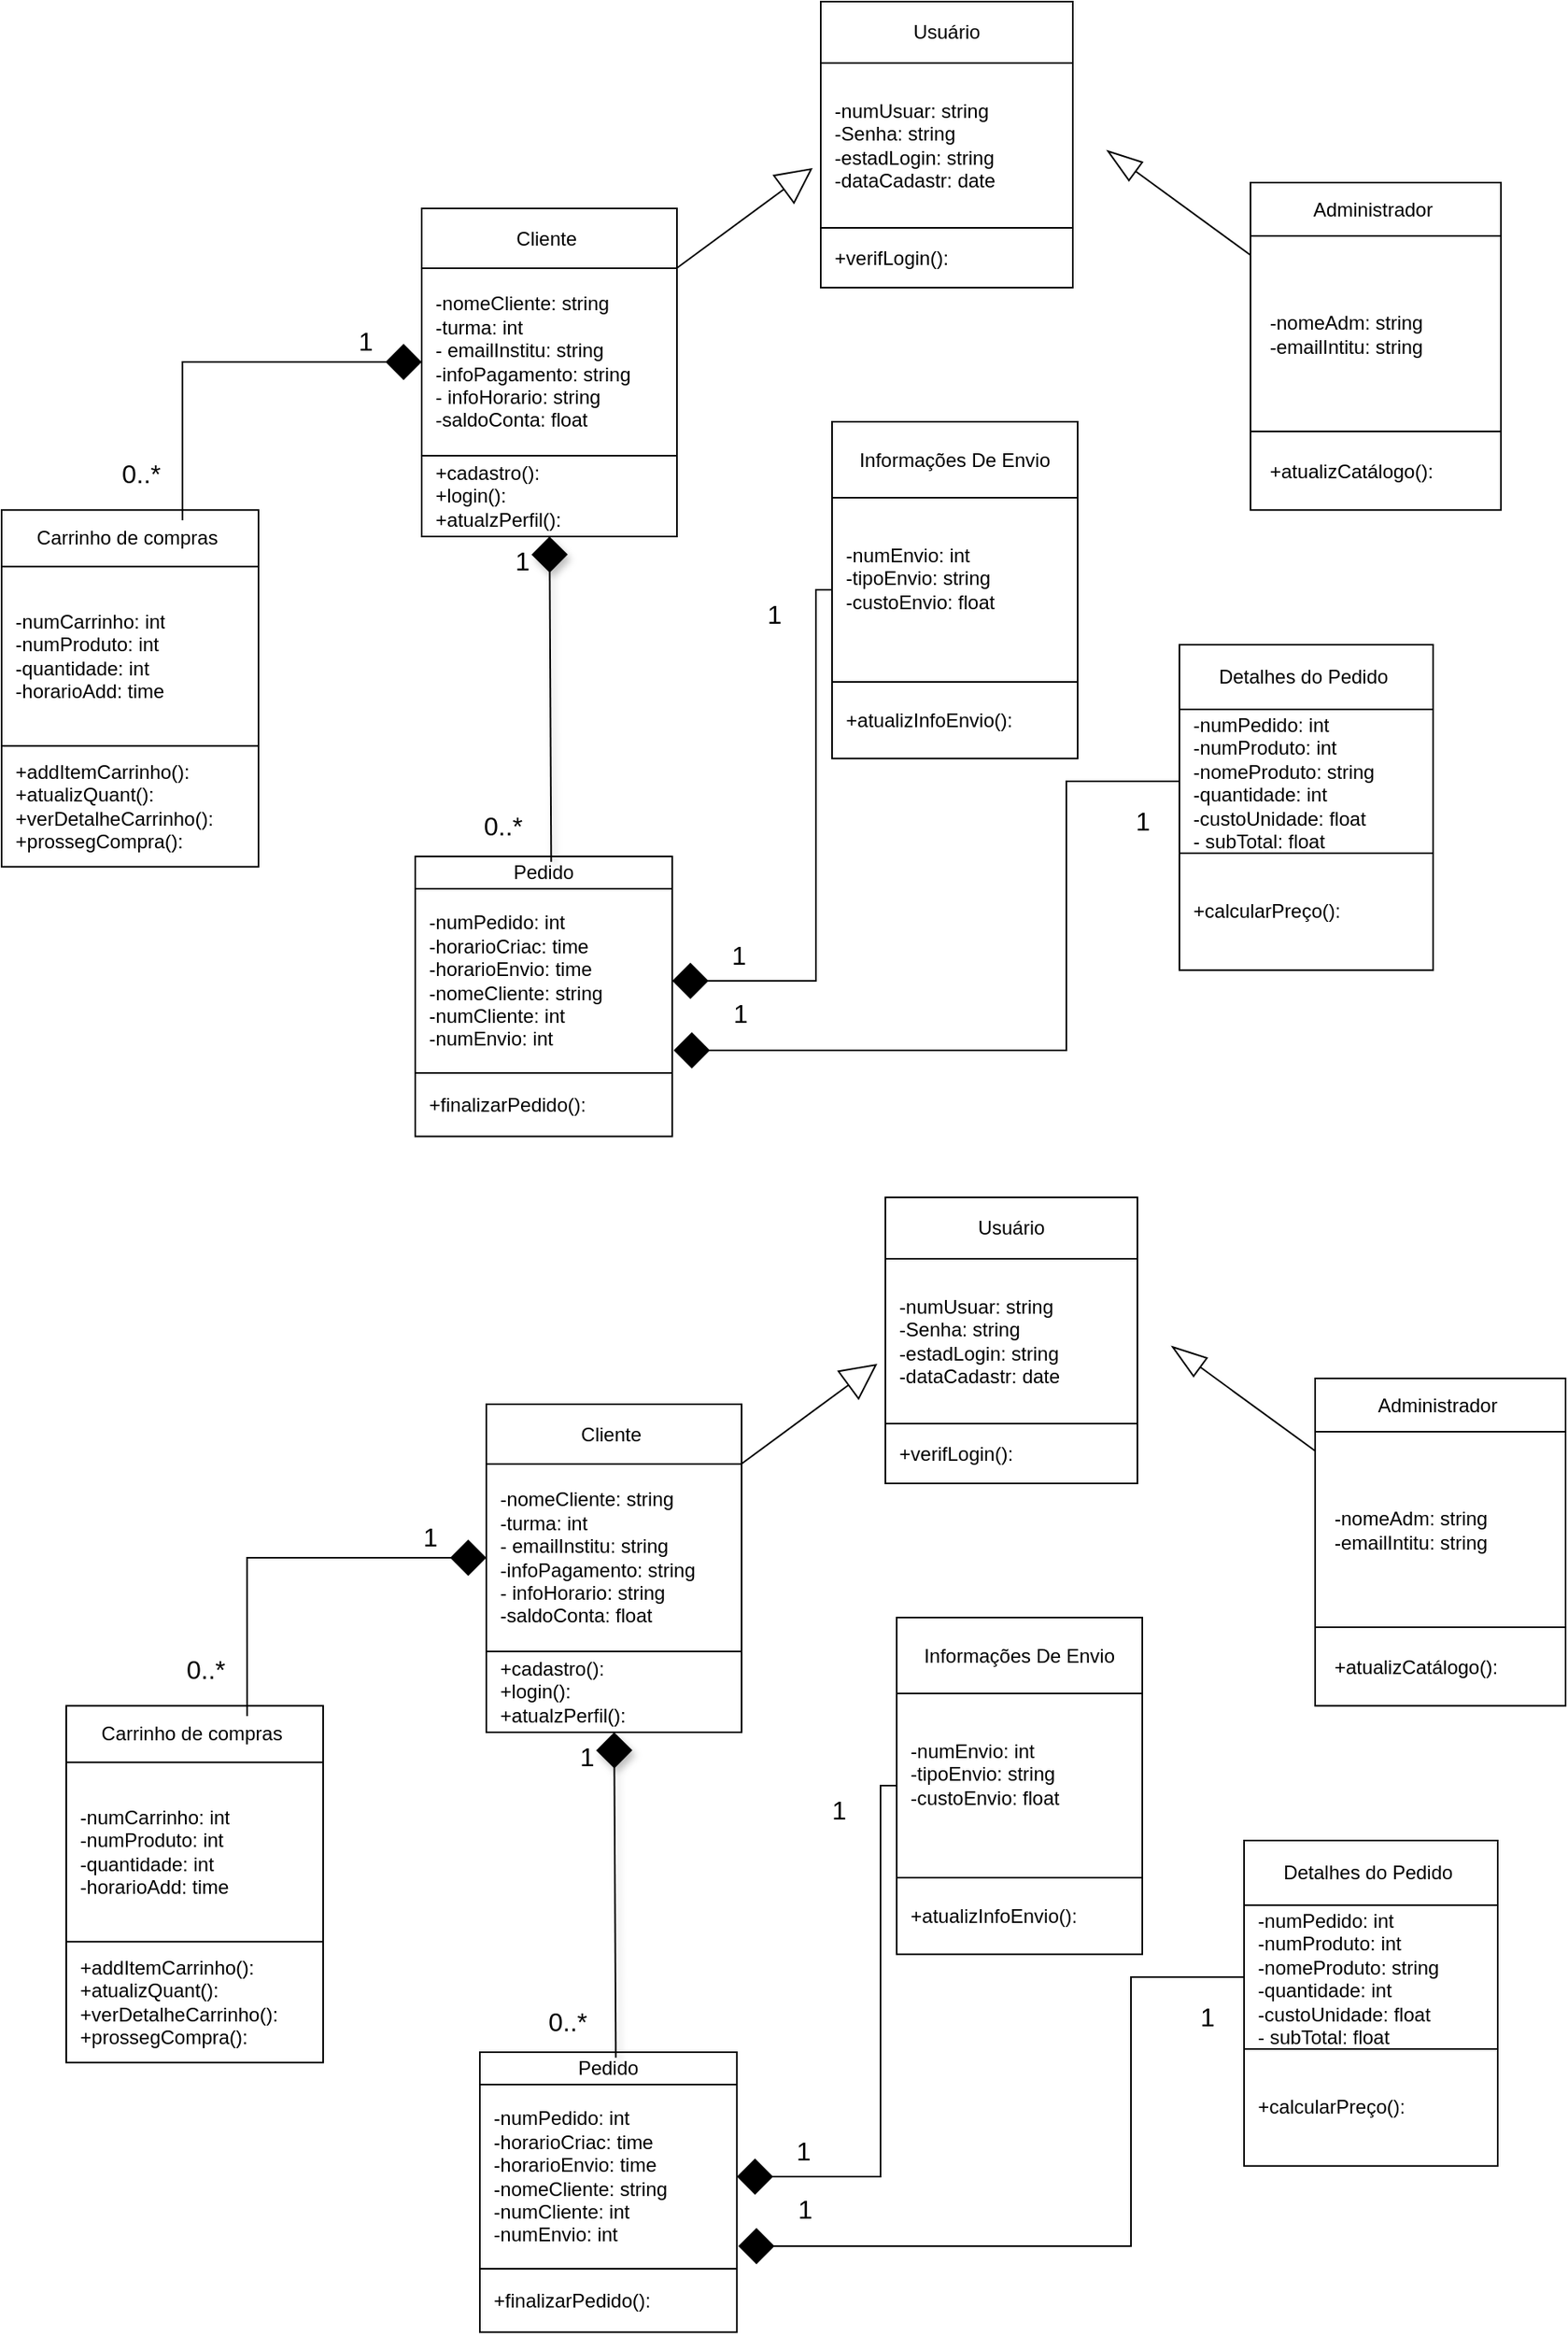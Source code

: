 <mxfile version="28.2.7">
  <diagram name="Página-2" id="g81KhQcu8tYgNyykIX9O">
    <mxGraphModel dx="1426" dy="777" grid="1" gridSize="10" guides="1" tooltips="1" connect="1" arrows="1" fold="1" page="1" pageScale="1" pageWidth="827" pageHeight="1169" math="0" shadow="0">
      <root>
        <mxCell id="0" />
        <mxCell id="1" parent="0" />
        <mxCell id="vfF3qjRgKQr_32k6vTMR-1" style="edgeStyle=none;curved=1;rounded=0;orthogonalLoop=1;jettySize=auto;html=1;fontSize=12;startSize=20;endSize=20;endArrow=blockThin;endFill=0;" parent="1" source="vfF3qjRgKQr_32k6vTMR-2" edge="1">
          <mxGeometry relative="1" as="geometry">
            <mxPoint x="724" y="132" as="targetPoint" />
          </mxGeometry>
        </mxCell>
        <mxCell id="vfF3qjRgKQr_32k6vTMR-2" value="" style="shape=table;startSize=0;container=1;collapsible=0;childLayout=tableLayout;" parent="1" vertex="1">
          <mxGeometry x="813" y="152" width="155" height="202.66" as="geometry" />
        </mxCell>
        <mxCell id="vfF3qjRgKQr_32k6vTMR-3" value="" style="shape=tableRow;horizontal=0;startSize=0;swimlaneHead=0;swimlaneBody=0;strokeColor=inherit;top=0;left=0;bottom=0;right=0;collapsible=0;dropTarget=0;fillColor=none;points=[[0,0.5],[1,0.5]];portConstraint=eastwest;" parent="vfF3qjRgKQr_32k6vTMR-2" vertex="1">
          <mxGeometry width="155" height="33" as="geometry" />
        </mxCell>
        <mxCell id="vfF3qjRgKQr_32k6vTMR-4" value="Administrador&amp;nbsp;" style="shape=partialRectangle;html=1;whiteSpace=wrap;connectable=0;strokeColor=inherit;overflow=hidden;fillColor=none;top=0;left=0;bottom=0;right=0;pointerEvents=1;" parent="vfF3qjRgKQr_32k6vTMR-3" vertex="1">
          <mxGeometry width="155" height="33" as="geometry">
            <mxRectangle width="155" height="33" as="alternateBounds" />
          </mxGeometry>
        </mxCell>
        <mxCell id="vfF3qjRgKQr_32k6vTMR-5" value="" style="shape=tableRow;horizontal=0;startSize=0;swimlaneHead=0;swimlaneBody=0;strokeColor=inherit;top=0;left=0;bottom=0;right=0;collapsible=0;dropTarget=0;fillColor=none;points=[[0,0.5],[1,0.5]];portConstraint=eastwest;" parent="vfF3qjRgKQr_32k6vTMR-2" vertex="1">
          <mxGeometry y="33" width="155" height="121" as="geometry" />
        </mxCell>
        <mxCell id="vfF3qjRgKQr_32k6vTMR-6" value="&amp;nbsp; &amp;nbsp;-nomeAdm: string&lt;div&gt;&amp;nbsp; &amp;nbsp;-emailIntitu: string&lt;/div&gt;" style="shape=partialRectangle;html=1;whiteSpace=wrap;connectable=0;strokeColor=inherit;overflow=hidden;fillColor=none;top=0;left=0;bottom=0;right=0;pointerEvents=1;align=left;" parent="vfF3qjRgKQr_32k6vTMR-5" vertex="1">
          <mxGeometry width="155" height="121" as="geometry">
            <mxRectangle width="155" height="121" as="alternateBounds" />
          </mxGeometry>
        </mxCell>
        <mxCell id="vfF3qjRgKQr_32k6vTMR-7" value="" style="shape=tableRow;horizontal=0;startSize=0;swimlaneHead=0;swimlaneBody=0;strokeColor=inherit;top=0;left=0;bottom=0;right=0;collapsible=0;dropTarget=0;fillColor=none;points=[[0,0.5],[1,0.5]];portConstraint=eastwest;" parent="vfF3qjRgKQr_32k6vTMR-2" vertex="1">
          <mxGeometry y="154" width="155" height="49" as="geometry" />
        </mxCell>
        <mxCell id="vfF3qjRgKQr_32k6vTMR-8" value="&amp;nbsp; &amp;nbsp;+atualizCatálogo():" style="shape=partialRectangle;html=1;whiteSpace=wrap;connectable=0;strokeColor=inherit;overflow=hidden;fillColor=none;top=0;left=0;bottom=0;right=0;pointerEvents=1;align=left;" parent="vfF3qjRgKQr_32k6vTMR-7" vertex="1">
          <mxGeometry width="155" height="49" as="geometry">
            <mxRectangle width="155" height="49" as="alternateBounds" />
          </mxGeometry>
        </mxCell>
        <mxCell id="vfF3qjRgKQr_32k6vTMR-9" value="" style="shape=table;startSize=0;container=1;collapsible=0;childLayout=tableLayout;" parent="1" vertex="1">
          <mxGeometry x="300" y="168" width="158" height="202.969" as="geometry" />
        </mxCell>
        <mxCell id="vfF3qjRgKQr_32k6vTMR-10" value="" style="shape=tableRow;horizontal=0;startSize=0;swimlaneHead=0;swimlaneBody=0;strokeColor=inherit;top=0;left=0;bottom=0;right=0;collapsible=0;dropTarget=0;fillColor=none;points=[[0,0.5],[1,0.5]];portConstraint=eastwest;" parent="vfF3qjRgKQr_32k6vTMR-9" vertex="1">
          <mxGeometry width="158" height="37" as="geometry" />
        </mxCell>
        <mxCell id="vfF3qjRgKQr_32k6vTMR-11" value="Cliente&amp;nbsp;" style="shape=partialRectangle;html=1;whiteSpace=wrap;connectable=0;strokeColor=inherit;overflow=hidden;fillColor=none;top=0;left=0;bottom=0;right=0;pointerEvents=1;" parent="vfF3qjRgKQr_32k6vTMR-10" vertex="1">
          <mxGeometry width="158" height="37" as="geometry">
            <mxRectangle width="158" height="37" as="alternateBounds" />
          </mxGeometry>
        </mxCell>
        <mxCell id="vfF3qjRgKQr_32k6vTMR-12" value="" style="shape=tableRow;horizontal=0;startSize=0;swimlaneHead=0;swimlaneBody=0;strokeColor=inherit;top=0;left=0;bottom=0;right=0;collapsible=0;dropTarget=0;fillColor=none;points=[[0,0.5],[1,0.5]];portConstraint=eastwest;" parent="vfF3qjRgKQr_32k6vTMR-9" vertex="1">
          <mxGeometry y="37" width="158" height="116" as="geometry" />
        </mxCell>
        <mxCell id="vfF3qjRgKQr_32k6vTMR-13" value="&amp;nbsp; -nomeCliente: string&lt;div&gt;&amp;nbsp; -turma: int&lt;br&gt;&lt;div&gt;&amp;nbsp; - emailInstitu: string&lt;/div&gt;&lt;div&gt;&amp;nbsp; -infoPagamento: string&lt;/div&gt;&lt;div&gt;&amp;nbsp; - infoHorario: string&lt;/div&gt;&lt;div&gt;&amp;nbsp; -saldoConta: float&lt;/div&gt;&lt;/div&gt;" style="shape=partialRectangle;html=1;whiteSpace=wrap;connectable=0;strokeColor=inherit;overflow=hidden;fillColor=none;top=0;left=0;bottom=0;right=0;pointerEvents=1;align=left;" parent="vfF3qjRgKQr_32k6vTMR-12" vertex="1">
          <mxGeometry width="158" height="116" as="geometry">
            <mxRectangle width="158" height="116" as="alternateBounds" />
          </mxGeometry>
        </mxCell>
        <mxCell id="vfF3qjRgKQr_32k6vTMR-14" value="" style="shape=tableRow;horizontal=0;startSize=0;swimlaneHead=0;swimlaneBody=0;strokeColor=inherit;top=0;left=0;bottom=0;right=0;collapsible=0;dropTarget=0;fillColor=none;points=[[0,0.5],[1,0.5]];portConstraint=eastwest;" parent="vfF3qjRgKQr_32k6vTMR-9" vertex="1">
          <mxGeometry y="153" width="158" height="50" as="geometry" />
        </mxCell>
        <mxCell id="vfF3qjRgKQr_32k6vTMR-15" value="&amp;nbsp; +cadastro():&lt;div&gt;&amp;nbsp; +login():&lt;/div&gt;&lt;div&gt;&amp;nbsp; +atualzPerfil():&lt;/div&gt;" style="shape=partialRectangle;html=1;whiteSpace=wrap;connectable=0;strokeColor=inherit;overflow=hidden;fillColor=none;top=0;left=0;bottom=0;right=0;pointerEvents=1;align=left;" parent="vfF3qjRgKQr_32k6vTMR-14" vertex="1">
          <mxGeometry width="158" height="50" as="geometry">
            <mxRectangle width="158" height="50" as="alternateBounds" />
          </mxGeometry>
        </mxCell>
        <mxCell id="vfF3qjRgKQr_32k6vTMR-16" value="" style="shape=table;startSize=0;container=1;collapsible=0;childLayout=tableLayout;" parent="1" vertex="1">
          <mxGeometry x="547" y="40" width="156" height="176.982" as="geometry" />
        </mxCell>
        <mxCell id="vfF3qjRgKQr_32k6vTMR-17" style="shape=tableRow;horizontal=0;startSize=0;swimlaneHead=0;swimlaneBody=0;strokeColor=inherit;top=0;left=0;bottom=0;right=0;collapsible=0;dropTarget=0;fillColor=none;points=[[0,0.5],[1,0.5]];portConstraint=eastwest;" parent="vfF3qjRgKQr_32k6vTMR-16" vertex="1">
          <mxGeometry width="156" height="38" as="geometry" />
        </mxCell>
        <mxCell id="vfF3qjRgKQr_32k6vTMR-18" value="Usuário" style="shape=partialRectangle;html=1;whiteSpace=wrap;connectable=0;strokeColor=inherit;overflow=hidden;fillColor=none;top=0;left=0;bottom=0;right=0;pointerEvents=1;" parent="vfF3qjRgKQr_32k6vTMR-17" vertex="1">
          <mxGeometry width="156" height="38" as="geometry">
            <mxRectangle width="156" height="38" as="alternateBounds" />
          </mxGeometry>
        </mxCell>
        <mxCell id="vfF3qjRgKQr_32k6vTMR-19" style="shape=tableRow;horizontal=0;startSize=0;swimlaneHead=0;swimlaneBody=0;strokeColor=inherit;top=0;left=0;bottom=0;right=0;collapsible=0;dropTarget=0;fillColor=none;points=[[0,0.5],[1,0.5]];portConstraint=eastwest;" parent="vfF3qjRgKQr_32k6vTMR-16" vertex="1">
          <mxGeometry y="38" width="156" height="102" as="geometry" />
        </mxCell>
        <mxCell id="vfF3qjRgKQr_32k6vTMR-20" value="&lt;div style=&quot;&quot;&gt;&lt;span style=&quot;background-color: transparent; color: light-dark(rgb(0, 0, 0), rgb(255, 255, 255));&quot;&gt;&amp;nbsp; -numUsuar: string&lt;/span&gt;&lt;/div&gt;&lt;div style=&quot;&quot;&gt;&lt;span style=&quot;background-color: transparent; color: light-dark(rgb(0, 0, 0), rgb(255, 255, 255));&quot;&gt;&amp;nbsp; -Senha: string&amp;nbsp; &amp;nbsp; &amp;nbsp; &amp;nbsp;&lt;/span&gt;&lt;/div&gt;&lt;div style=&quot;&quot;&gt;&amp;nbsp; -estadLogin: string&lt;/div&gt;&lt;div style=&quot;&quot;&gt;&amp;nbsp; -dataCadastr: date&lt;/div&gt;" style="shape=partialRectangle;html=1;whiteSpace=wrap;connectable=0;strokeColor=inherit;overflow=hidden;fillColor=none;top=0;left=0;bottom=0;right=0;pointerEvents=1;align=left;" parent="vfF3qjRgKQr_32k6vTMR-19" vertex="1">
          <mxGeometry width="156" height="102" as="geometry">
            <mxRectangle width="156" height="102" as="alternateBounds" />
          </mxGeometry>
        </mxCell>
        <mxCell id="vfF3qjRgKQr_32k6vTMR-21" value="" style="shape=tableRow;horizontal=0;startSize=0;swimlaneHead=0;swimlaneBody=0;strokeColor=inherit;top=0;left=0;bottom=0;right=0;collapsible=0;dropTarget=0;fillColor=none;points=[[0,0.5],[1,0.5]];portConstraint=eastwest;" parent="vfF3qjRgKQr_32k6vTMR-16" vertex="1">
          <mxGeometry y="140" width="156" height="37" as="geometry" />
        </mxCell>
        <mxCell id="vfF3qjRgKQr_32k6vTMR-22" value="&amp;nbsp; +verifLogin():" style="shape=partialRectangle;html=1;whiteSpace=wrap;connectable=0;strokeColor=inherit;overflow=hidden;fillColor=none;top=0;left=0;bottom=0;right=0;pointerEvents=1;align=left;" parent="vfF3qjRgKQr_32k6vTMR-21" vertex="1">
          <mxGeometry width="156" height="37" as="geometry">
            <mxRectangle width="156" height="37" as="alternateBounds" />
          </mxGeometry>
        </mxCell>
        <mxCell id="vfF3qjRgKQr_32k6vTMR-23" value="" style="shape=table;startSize=0;container=1;collapsible=0;childLayout=tableLayout;" parent="1" vertex="1">
          <mxGeometry x="40" y="354.66" width="159" height="220.77" as="geometry" />
        </mxCell>
        <mxCell id="vfF3qjRgKQr_32k6vTMR-24" value="" style="shape=tableRow;horizontal=0;startSize=0;swimlaneHead=0;swimlaneBody=0;strokeColor=inherit;top=0;left=0;bottom=0;right=0;collapsible=0;dropTarget=0;fillColor=none;points=[[0,0.5],[1,0.5]];portConstraint=eastwest;" parent="vfF3qjRgKQr_32k6vTMR-23" vertex="1">
          <mxGeometry width="159" height="35" as="geometry" />
        </mxCell>
        <mxCell id="vfF3qjRgKQr_32k6vTMR-25" value="Carrinho de compras&amp;nbsp;" style="shape=partialRectangle;html=1;whiteSpace=wrap;connectable=0;strokeColor=inherit;overflow=hidden;fillColor=none;top=0;left=0;bottom=0;right=0;pointerEvents=1;" parent="vfF3qjRgKQr_32k6vTMR-24" vertex="1">
          <mxGeometry width="159" height="35" as="geometry">
            <mxRectangle width="159" height="35" as="alternateBounds" />
          </mxGeometry>
        </mxCell>
        <mxCell id="vfF3qjRgKQr_32k6vTMR-26" value="" style="shape=tableRow;horizontal=0;startSize=0;swimlaneHead=0;swimlaneBody=0;strokeColor=inherit;top=0;left=0;bottom=0;right=0;collapsible=0;dropTarget=0;fillColor=none;points=[[0,0.5],[1,0.5]];portConstraint=eastwest;" parent="vfF3qjRgKQr_32k6vTMR-23" vertex="1">
          <mxGeometry y="35" width="159" height="111" as="geometry" />
        </mxCell>
        <mxCell id="vfF3qjRgKQr_32k6vTMR-27" value="&amp;nbsp; -numCarrinho: int&lt;div&gt;&amp;nbsp; -numProduto: int&lt;/div&gt;&lt;div&gt;&amp;nbsp; -quantidade: int&lt;/div&gt;&lt;div&gt;&amp;nbsp; -horarioAdd: time&lt;/div&gt;" style="shape=partialRectangle;html=1;whiteSpace=wrap;connectable=0;strokeColor=inherit;overflow=hidden;fillColor=none;top=0;left=0;bottom=0;right=0;pointerEvents=1;align=left;" parent="vfF3qjRgKQr_32k6vTMR-26" vertex="1">
          <mxGeometry width="159" height="111" as="geometry">
            <mxRectangle width="159" height="111" as="alternateBounds" />
          </mxGeometry>
        </mxCell>
        <mxCell id="vfF3qjRgKQr_32k6vTMR-28" value="" style="shape=tableRow;horizontal=0;startSize=0;swimlaneHead=0;swimlaneBody=0;strokeColor=inherit;top=0;left=0;bottom=0;right=0;collapsible=0;dropTarget=0;fillColor=none;points=[[0,0.5],[1,0.5]];portConstraint=eastwest;" parent="vfF3qjRgKQr_32k6vTMR-23" vertex="1">
          <mxGeometry y="146" width="159" height="75" as="geometry" />
        </mxCell>
        <mxCell id="vfF3qjRgKQr_32k6vTMR-29" value="&amp;nbsp; +addItemCarrinho():&lt;div&gt;&amp;nbsp; +atualizQuant():&lt;/div&gt;&lt;div&gt;&amp;nbsp; +verDetalheCarrinho():&lt;/div&gt;&lt;div&gt;&amp;nbsp; +prossegCompra():&lt;/div&gt;" style="shape=partialRectangle;html=1;whiteSpace=wrap;connectable=0;strokeColor=inherit;overflow=hidden;fillColor=none;top=0;left=0;bottom=0;right=0;pointerEvents=1;align=left;" parent="vfF3qjRgKQr_32k6vTMR-28" vertex="1">
          <mxGeometry width="159" height="75" as="geometry">
            <mxRectangle width="159" height="75" as="alternateBounds" />
          </mxGeometry>
        </mxCell>
        <mxCell id="vfF3qjRgKQr_32k6vTMR-30" value="" style="shape=table;startSize=0;container=1;collapsible=0;childLayout=tableLayout;" parent="1" vertex="1">
          <mxGeometry x="296" y="569" width="159.101" height="173.21" as="geometry" />
        </mxCell>
        <mxCell id="vfF3qjRgKQr_32k6vTMR-31" value="" style="shape=tableRow;horizontal=0;startSize=0;swimlaneHead=0;swimlaneBody=0;strokeColor=inherit;top=0;left=0;bottom=0;right=0;collapsible=0;dropTarget=0;fillColor=none;points=[[0,0.5],[1,0.5]];portConstraint=eastwest;" parent="vfF3qjRgKQr_32k6vTMR-30" vertex="1">
          <mxGeometry width="159.101" height="20" as="geometry" />
        </mxCell>
        <mxCell id="vfF3qjRgKQr_32k6vTMR-32" value="Pedido" style="shape=partialRectangle;html=1;whiteSpace=wrap;connectable=0;strokeColor=inherit;overflow=hidden;fillColor=none;top=0;left=0;bottom=0;right=0;pointerEvents=1;" parent="vfF3qjRgKQr_32k6vTMR-31" vertex="1">
          <mxGeometry width="159" height="20" as="geometry">
            <mxRectangle width="159" height="20" as="alternateBounds" />
          </mxGeometry>
        </mxCell>
        <mxCell id="vfF3qjRgKQr_32k6vTMR-33" value="" style="shape=tableRow;horizontal=0;startSize=0;swimlaneHead=0;swimlaneBody=0;strokeColor=inherit;top=0;left=0;bottom=0;right=0;collapsible=0;dropTarget=0;fillColor=none;points=[[0,0.5],[1,0.5]];portConstraint=eastwest;" parent="vfF3qjRgKQr_32k6vTMR-30" vertex="1">
          <mxGeometry y="20" width="159.101" height="114" as="geometry" />
        </mxCell>
        <mxCell id="vfF3qjRgKQr_32k6vTMR-34" value="&amp;nbsp; -numPedido: int&lt;div&gt;&amp;nbsp; -horarioCriac: time&lt;/div&gt;&lt;div&gt;&amp;nbsp; -horarioEnvio: time&lt;/div&gt;&lt;div&gt;&amp;nbsp; -nomeCliente: string&lt;/div&gt;&lt;div&gt;&amp;nbsp; -numCliente: int&lt;/div&gt;&lt;div&gt;&amp;nbsp; -numEnvio: int&lt;/div&gt;" style="shape=partialRectangle;html=1;whiteSpace=wrap;connectable=0;strokeColor=inherit;overflow=hidden;fillColor=none;top=0;left=0;bottom=0;right=0;pointerEvents=1;align=left;" parent="vfF3qjRgKQr_32k6vTMR-33" vertex="1">
          <mxGeometry width="159" height="114" as="geometry">
            <mxRectangle width="159" height="114" as="alternateBounds" />
          </mxGeometry>
        </mxCell>
        <mxCell id="vfF3qjRgKQr_32k6vTMR-35" value="" style="shape=tableRow;horizontal=0;startSize=0;swimlaneHead=0;swimlaneBody=0;strokeColor=inherit;top=0;left=0;bottom=0;right=0;collapsible=0;dropTarget=0;fillColor=none;points=[[0,0.5],[1,0.5]];portConstraint=eastwest;" parent="vfF3qjRgKQr_32k6vTMR-30" vertex="1">
          <mxGeometry y="134" width="159.101" height="39" as="geometry" />
        </mxCell>
        <mxCell id="vfF3qjRgKQr_32k6vTMR-36" value="&amp;nbsp; +finalizarPedido():" style="shape=partialRectangle;html=1;whiteSpace=wrap;connectable=0;strokeColor=inherit;overflow=hidden;fillColor=none;top=0;left=0;bottom=0;right=0;pointerEvents=1;align=left;" parent="vfF3qjRgKQr_32k6vTMR-35" vertex="1">
          <mxGeometry width="159" height="39" as="geometry">
            <mxRectangle width="159" height="39" as="alternateBounds" />
          </mxGeometry>
        </mxCell>
        <mxCell id="vfF3qjRgKQr_32k6vTMR-37" value="" style="shape=table;startSize=0;container=1;collapsible=0;childLayout=tableLayout;align=left;" parent="1" vertex="1">
          <mxGeometry x="554" y="300" width="152.011" height="208.34" as="geometry" />
        </mxCell>
        <mxCell id="vfF3qjRgKQr_32k6vTMR-38" value="" style="shape=tableRow;horizontal=0;startSize=0;swimlaneHead=0;swimlaneBody=0;strokeColor=inherit;top=0;left=0;bottom=0;right=0;collapsible=0;dropTarget=0;fillColor=none;points=[[0,0.5],[1,0.5]];portConstraint=eastwest;" parent="vfF3qjRgKQr_32k6vTMR-37" vertex="1">
          <mxGeometry width="152.011" height="47" as="geometry" />
        </mxCell>
        <mxCell id="vfF3qjRgKQr_32k6vTMR-39" value="Informações De Envio" style="shape=partialRectangle;html=1;whiteSpace=wrap;connectable=0;strokeColor=inherit;overflow=hidden;fillColor=none;top=0;left=0;bottom=0;right=0;pointerEvents=1;" parent="vfF3qjRgKQr_32k6vTMR-38" vertex="1">
          <mxGeometry width="152" height="47" as="geometry">
            <mxRectangle width="152" height="47" as="alternateBounds" />
          </mxGeometry>
        </mxCell>
        <mxCell id="vfF3qjRgKQr_32k6vTMR-40" value="" style="shape=tableRow;horizontal=0;startSize=0;swimlaneHead=0;swimlaneBody=0;strokeColor=inherit;top=0;left=0;bottom=0;right=0;collapsible=0;dropTarget=0;fillColor=none;points=[[0,0.5],[1,0.5]];portConstraint=eastwest;" parent="vfF3qjRgKQr_32k6vTMR-37" vertex="1">
          <mxGeometry y="47" width="152.011" height="114" as="geometry" />
        </mxCell>
        <mxCell id="vfF3qjRgKQr_32k6vTMR-41" value="&amp;nbsp; -numEnvio: int&lt;div&gt;&amp;nbsp; -tipoEnvio: string&lt;/div&gt;&lt;div&gt;&amp;nbsp; -custoEnvio: float&lt;/div&gt;&lt;div&gt;&amp;nbsp;&amp;nbsp;&lt;/div&gt;" style="shape=partialRectangle;html=1;whiteSpace=wrap;connectable=0;strokeColor=inherit;overflow=hidden;fillColor=none;top=0;left=0;bottom=0;right=0;pointerEvents=1;align=left;" parent="vfF3qjRgKQr_32k6vTMR-40" vertex="1">
          <mxGeometry width="152" height="114" as="geometry">
            <mxRectangle width="152" height="114" as="alternateBounds" />
          </mxGeometry>
        </mxCell>
        <mxCell id="vfF3qjRgKQr_32k6vTMR-42" value="" style="shape=tableRow;horizontal=0;startSize=0;swimlaneHead=0;swimlaneBody=0;strokeColor=inherit;top=0;left=0;bottom=0;right=0;collapsible=0;dropTarget=0;fillColor=none;points=[[0,0.5],[1,0.5]];portConstraint=eastwest;" parent="vfF3qjRgKQr_32k6vTMR-37" vertex="1">
          <mxGeometry y="161" width="152.011" height="47" as="geometry" />
        </mxCell>
        <mxCell id="vfF3qjRgKQr_32k6vTMR-43" value="&amp;nbsp; +atualizInfoEnvio():" style="shape=partialRectangle;html=1;whiteSpace=wrap;connectable=0;strokeColor=inherit;overflow=hidden;fillColor=none;top=0;left=0;bottom=0;right=0;pointerEvents=1;align=left;" parent="vfF3qjRgKQr_32k6vTMR-42" vertex="1">
          <mxGeometry width="152" height="47" as="geometry">
            <mxRectangle width="152" height="47" as="alternateBounds" />
          </mxGeometry>
        </mxCell>
        <mxCell id="vfF3qjRgKQr_32k6vTMR-44" value="" style="shape=table;startSize=0;container=1;collapsible=0;childLayout=tableLayout;" parent="1" vertex="1">
          <mxGeometry x="769" y="438" width="157" height="201.413" as="geometry" />
        </mxCell>
        <mxCell id="vfF3qjRgKQr_32k6vTMR-45" value="" style="shape=tableRow;horizontal=0;startSize=0;swimlaneHead=0;swimlaneBody=0;strokeColor=inherit;top=0;left=0;bottom=0;right=0;collapsible=0;dropTarget=0;fillColor=none;points=[[0,0.5],[1,0.5]];portConstraint=eastwest;" parent="vfF3qjRgKQr_32k6vTMR-44" vertex="1">
          <mxGeometry width="157" height="40" as="geometry" />
        </mxCell>
        <mxCell id="vfF3qjRgKQr_32k6vTMR-46" value="Detalhes do Pedido&amp;nbsp;" style="shape=partialRectangle;html=1;whiteSpace=wrap;connectable=0;strokeColor=inherit;overflow=hidden;fillColor=none;top=0;left=0;bottom=0;right=0;pointerEvents=1;" parent="vfF3qjRgKQr_32k6vTMR-45" vertex="1">
          <mxGeometry width="157" height="40" as="geometry">
            <mxRectangle width="157" height="40" as="alternateBounds" />
          </mxGeometry>
        </mxCell>
        <mxCell id="vfF3qjRgKQr_32k6vTMR-47" value="" style="shape=tableRow;horizontal=0;startSize=0;swimlaneHead=0;swimlaneBody=0;strokeColor=inherit;top=0;left=0;bottom=0;right=0;collapsible=0;dropTarget=0;fillColor=none;points=[[0,0.5],[1,0.5]];portConstraint=eastwest;" parent="vfF3qjRgKQr_32k6vTMR-44" vertex="1">
          <mxGeometry y="40" width="157" height="89" as="geometry" />
        </mxCell>
        <mxCell id="vfF3qjRgKQr_32k6vTMR-48" value="&amp;nbsp; -numPedido: int&lt;div&gt;&amp;nbsp; -numProduto: int&lt;/div&gt;&lt;div&gt;&amp;nbsp; -nomeProduto: string&lt;/div&gt;&lt;div&gt;&amp;nbsp; -quantidade: int&amp;nbsp;&lt;/div&gt;&lt;div&gt;&amp;nbsp; -custoUnidade: float&lt;/div&gt;&lt;div&gt;&amp;nbsp; - subTotal: float&lt;/div&gt;" style="shape=partialRectangle;html=1;whiteSpace=wrap;connectable=0;strokeColor=inherit;overflow=hidden;fillColor=none;top=0;left=0;bottom=0;right=0;pointerEvents=1;align=left;" parent="vfF3qjRgKQr_32k6vTMR-47" vertex="1">
          <mxGeometry width="157" height="89" as="geometry">
            <mxRectangle width="157" height="89" as="alternateBounds" />
          </mxGeometry>
        </mxCell>
        <mxCell id="vfF3qjRgKQr_32k6vTMR-49" value="" style="shape=tableRow;horizontal=0;startSize=0;swimlaneHead=0;swimlaneBody=0;strokeColor=inherit;top=0;left=0;bottom=0;right=0;collapsible=0;dropTarget=0;fillColor=none;points=[[0,0.5],[1,0.5]];portConstraint=eastwest;" parent="vfF3qjRgKQr_32k6vTMR-44" vertex="1">
          <mxGeometry y="129" width="157" height="72" as="geometry" />
        </mxCell>
        <mxCell id="vfF3qjRgKQr_32k6vTMR-50" value="&amp;nbsp; +calcularPreço():" style="shape=partialRectangle;html=1;whiteSpace=wrap;connectable=0;strokeColor=inherit;overflow=hidden;fillColor=none;top=0;left=0;bottom=0;right=0;pointerEvents=1;align=left;" parent="vfF3qjRgKQr_32k6vTMR-49" vertex="1">
          <mxGeometry width="157" height="72" as="geometry">
            <mxRectangle width="157" height="72" as="alternateBounds" />
          </mxGeometry>
        </mxCell>
        <mxCell id="vfF3qjRgKQr_32k6vTMR-51" style="edgeStyle=none;curved=1;rounded=0;orthogonalLoop=1;jettySize=auto;html=1;fontSize=12;startSize=20;endSize=20;endArrow=block;endFill=0;" parent="1" source="vfF3qjRgKQr_32k6vTMR-12" edge="1">
          <mxGeometry relative="1" as="geometry">
            <mxPoint x="542" y="143" as="targetPoint" />
          </mxGeometry>
        </mxCell>
        <mxCell id="vfF3qjRgKQr_32k6vTMR-52" value="" style="edgeStyle=none;orthogonalLoop=1;jettySize=auto;html=1;rounded=0;fontSize=12;startSize=20;endSize=20;curved=1;exitX=0.529;exitY=0.167;exitDx=0;exitDy=0;exitPerimeter=0;endArrow=diamond;endFill=1;shadow=1;" parent="1" source="vfF3qjRgKQr_32k6vTMR-31" target="vfF3qjRgKQr_32k6vTMR-14" edge="1">
          <mxGeometry width="140" relative="1" as="geometry">
            <mxPoint x="296" y="592" as="sourcePoint" />
            <mxPoint x="436" y="592" as="targetPoint" />
            <Array as="points" />
          </mxGeometry>
        </mxCell>
        <mxCell id="vfF3qjRgKQr_32k6vTMR-53" value="" style="edgeStyle=segmentEdgeStyle;endArrow=diamond;html=1;curved=0;rounded=0;endSize=20;startSize=20;sourcePerimeterSpacing=0;targetPerimeterSpacing=0;fontSize=12;exitX=0.704;exitY=0.181;exitDx=0;exitDy=0;exitPerimeter=0;entryX=0;entryY=0.5;entryDx=0;entryDy=0;endFill=1;" parent="1" source="vfF3qjRgKQr_32k6vTMR-24" target="vfF3qjRgKQr_32k6vTMR-12" edge="1">
          <mxGeometry width="140" relative="1" as="geometry">
            <mxPoint x="128" y="537" as="sourcePoint" />
            <mxPoint x="268" y="597" as="targetPoint" />
            <Array as="points">
              <mxPoint x="152" y="263" />
            </Array>
          </mxGeometry>
        </mxCell>
        <mxCell id="vfF3qjRgKQr_32k6vTMR-54" value="" style="edgeStyle=segmentEdgeStyle;endArrow=diamond;html=1;curved=0;rounded=0;endSize=20;startSize=20;sourcePerimeterSpacing=0;targetPerimeterSpacing=0;fontSize=12;exitX=0;exitY=0.5;exitDx=0;exitDy=0;endFill=1;" parent="1" source="vfF3qjRgKQr_32k6vTMR-47" edge="1">
          <mxGeometry width="140" relative="1" as="geometry">
            <mxPoint x="566" y="774" as="sourcePoint" />
            <mxPoint x="456" y="689" as="targetPoint" />
            <Array as="points">
              <mxPoint x="699" y="523" />
              <mxPoint x="699" y="689" />
            </Array>
          </mxGeometry>
        </mxCell>
        <mxCell id="vfF3qjRgKQr_32k6vTMR-55" value="1" style="text;html=1;align=center;verticalAlign=middle;resizable=0;points=[];autosize=1;strokeColor=none;fillColor=none;fontSize=16;" parent="1" vertex="1">
          <mxGeometry x="348" y="370.5" width="27" height="31" as="geometry" />
        </mxCell>
        <mxCell id="vfF3qjRgKQr_32k6vTMR-56" value="1" style="text;html=1;align=center;verticalAlign=middle;resizable=0;points=[];autosize=1;strokeColor=none;fillColor=none;fontSize=16;" parent="1" vertex="1">
          <mxGeometry x="251" y="234.5" width="27" height="31" as="geometry" />
        </mxCell>
        <mxCell id="vfF3qjRgKQr_32k6vTMR-57" value="0..*" style="text;html=1;align=center;verticalAlign=middle;resizable=0;points=[];autosize=1;strokeColor=none;fillColor=none;fontSize=16;" parent="1" vertex="1">
          <mxGeometry x="105" y="316.5" width="42" height="31" as="geometry" />
        </mxCell>
        <mxCell id="vfF3qjRgKQr_32k6vTMR-58" value="0..*" style="text;html=1;align=center;verticalAlign=middle;resizable=0;points=[];autosize=1;strokeColor=none;fillColor=none;fontSize=16;" parent="1" vertex="1">
          <mxGeometry x="329" y="534.5" width="42" height="31" as="geometry" />
        </mxCell>
        <mxCell id="vfF3qjRgKQr_32k6vTMR-59" value="" style="edgeStyle=segmentEdgeStyle;endArrow=diamond;html=1;curved=0;rounded=0;endSize=20;startSize=20;sourcePerimeterSpacing=0;targetPerimeterSpacing=0;fontSize=12;exitX=0;exitY=0.5;exitDx=0;exitDy=0;entryX=1;entryY=0.5;entryDx=0;entryDy=0;endFill=1;" parent="1" source="vfF3qjRgKQr_32k6vTMR-40" target="vfF3qjRgKQr_32k6vTMR-33" edge="1">
          <mxGeometry width="140" relative="1" as="geometry">
            <mxPoint x="474" y="520" as="sourcePoint" />
            <mxPoint x="614" y="580" as="targetPoint" />
            <Array as="points">
              <mxPoint x="544" y="404" />
              <mxPoint x="544" y="646" />
            </Array>
          </mxGeometry>
        </mxCell>
        <mxCell id="vfF3qjRgKQr_32k6vTMR-60" value="1" style="text;html=1;align=center;verticalAlign=middle;resizable=0;points=[];autosize=1;strokeColor=none;fillColor=none;fontSize=16;" parent="1" vertex="1">
          <mxGeometry x="504" y="403.5" width="27" height="31" as="geometry" />
        </mxCell>
        <mxCell id="vfF3qjRgKQr_32k6vTMR-61" value="1" style="text;html=1;align=center;verticalAlign=middle;resizable=0;points=[];autosize=1;strokeColor=none;fillColor=none;fontSize=16;" parent="1" vertex="1">
          <mxGeometry x="482" y="614.5" width="27" height="31" as="geometry" />
        </mxCell>
        <mxCell id="vfF3qjRgKQr_32k6vTMR-62" value="1" style="text;html=1;align=center;verticalAlign=middle;resizable=0;points=[];autosize=1;strokeColor=none;fillColor=none;fontSize=16;" parent="1" vertex="1">
          <mxGeometry x="732" y="531.5" width="27" height="31" as="geometry" />
        </mxCell>
        <mxCell id="vfF3qjRgKQr_32k6vTMR-63" value="1" style="text;html=1;align=center;verticalAlign=middle;resizable=0;points=[];autosize=1;strokeColor=none;fillColor=none;fontSize=16;" parent="1" vertex="1">
          <mxGeometry x="483" y="650.5" width="27" height="31" as="geometry" />
        </mxCell>
        <mxCell id="U-KyJjXD1A8LZUYiaJ93-1" style="edgeStyle=none;curved=1;rounded=0;orthogonalLoop=1;jettySize=auto;html=1;fontSize=12;startSize=20;endSize=20;endArrow=blockThin;endFill=0;" edge="1" parent="1" source="U-KyJjXD1A8LZUYiaJ93-2">
          <mxGeometry relative="1" as="geometry">
            <mxPoint x="764" y="872" as="targetPoint" />
          </mxGeometry>
        </mxCell>
        <mxCell id="U-KyJjXD1A8LZUYiaJ93-2" value="" style="shape=table;startSize=0;container=1;collapsible=0;childLayout=tableLayout;" vertex="1" parent="1">
          <mxGeometry x="853" y="892" width="155" height="202.66" as="geometry" />
        </mxCell>
        <mxCell id="U-KyJjXD1A8LZUYiaJ93-3" value="" style="shape=tableRow;horizontal=0;startSize=0;swimlaneHead=0;swimlaneBody=0;strokeColor=inherit;top=0;left=0;bottom=0;right=0;collapsible=0;dropTarget=0;fillColor=none;points=[[0,0.5],[1,0.5]];portConstraint=eastwest;" vertex="1" parent="U-KyJjXD1A8LZUYiaJ93-2">
          <mxGeometry width="155" height="33" as="geometry" />
        </mxCell>
        <mxCell id="U-KyJjXD1A8LZUYiaJ93-4" value="Administrador&amp;nbsp;" style="shape=partialRectangle;html=1;whiteSpace=wrap;connectable=0;strokeColor=inherit;overflow=hidden;fillColor=none;top=0;left=0;bottom=0;right=0;pointerEvents=1;" vertex="1" parent="U-KyJjXD1A8LZUYiaJ93-3">
          <mxGeometry width="155" height="33" as="geometry">
            <mxRectangle width="155" height="33" as="alternateBounds" />
          </mxGeometry>
        </mxCell>
        <mxCell id="U-KyJjXD1A8LZUYiaJ93-5" value="" style="shape=tableRow;horizontal=0;startSize=0;swimlaneHead=0;swimlaneBody=0;strokeColor=inherit;top=0;left=0;bottom=0;right=0;collapsible=0;dropTarget=0;fillColor=none;points=[[0,0.5],[1,0.5]];portConstraint=eastwest;" vertex="1" parent="U-KyJjXD1A8LZUYiaJ93-2">
          <mxGeometry y="33" width="155" height="121" as="geometry" />
        </mxCell>
        <mxCell id="U-KyJjXD1A8LZUYiaJ93-6" value="&amp;nbsp; &amp;nbsp;-nomeAdm: string&lt;div&gt;&amp;nbsp; &amp;nbsp;-emailIntitu: string&lt;/div&gt;" style="shape=partialRectangle;html=1;whiteSpace=wrap;connectable=0;strokeColor=inherit;overflow=hidden;fillColor=none;top=0;left=0;bottom=0;right=0;pointerEvents=1;align=left;" vertex="1" parent="U-KyJjXD1A8LZUYiaJ93-5">
          <mxGeometry width="155" height="121" as="geometry">
            <mxRectangle width="155" height="121" as="alternateBounds" />
          </mxGeometry>
        </mxCell>
        <mxCell id="U-KyJjXD1A8LZUYiaJ93-7" value="" style="shape=tableRow;horizontal=0;startSize=0;swimlaneHead=0;swimlaneBody=0;strokeColor=inherit;top=0;left=0;bottom=0;right=0;collapsible=0;dropTarget=0;fillColor=none;points=[[0,0.5],[1,0.5]];portConstraint=eastwest;" vertex="1" parent="U-KyJjXD1A8LZUYiaJ93-2">
          <mxGeometry y="154" width="155" height="49" as="geometry" />
        </mxCell>
        <mxCell id="U-KyJjXD1A8LZUYiaJ93-8" value="&amp;nbsp; &amp;nbsp;+atualizCatálogo():" style="shape=partialRectangle;html=1;whiteSpace=wrap;connectable=0;strokeColor=inherit;overflow=hidden;fillColor=none;top=0;left=0;bottom=0;right=0;pointerEvents=1;align=left;" vertex="1" parent="U-KyJjXD1A8LZUYiaJ93-7">
          <mxGeometry width="155" height="49" as="geometry">
            <mxRectangle width="155" height="49" as="alternateBounds" />
          </mxGeometry>
        </mxCell>
        <mxCell id="U-KyJjXD1A8LZUYiaJ93-9" value="" style="shape=table;startSize=0;container=1;collapsible=0;childLayout=tableLayout;" vertex="1" parent="1">
          <mxGeometry x="340" y="908" width="158" height="202.969" as="geometry" />
        </mxCell>
        <mxCell id="U-KyJjXD1A8LZUYiaJ93-10" value="" style="shape=tableRow;horizontal=0;startSize=0;swimlaneHead=0;swimlaneBody=0;strokeColor=inherit;top=0;left=0;bottom=0;right=0;collapsible=0;dropTarget=0;fillColor=none;points=[[0,0.5],[1,0.5]];portConstraint=eastwest;" vertex="1" parent="U-KyJjXD1A8LZUYiaJ93-9">
          <mxGeometry width="158" height="37" as="geometry" />
        </mxCell>
        <mxCell id="U-KyJjXD1A8LZUYiaJ93-11" value="Cliente&amp;nbsp;" style="shape=partialRectangle;html=1;whiteSpace=wrap;connectable=0;strokeColor=inherit;overflow=hidden;fillColor=none;top=0;left=0;bottom=0;right=0;pointerEvents=1;" vertex="1" parent="U-KyJjXD1A8LZUYiaJ93-10">
          <mxGeometry width="158" height="37" as="geometry">
            <mxRectangle width="158" height="37" as="alternateBounds" />
          </mxGeometry>
        </mxCell>
        <mxCell id="U-KyJjXD1A8LZUYiaJ93-12" value="" style="shape=tableRow;horizontal=0;startSize=0;swimlaneHead=0;swimlaneBody=0;strokeColor=inherit;top=0;left=0;bottom=0;right=0;collapsible=0;dropTarget=0;fillColor=none;points=[[0,0.5],[1,0.5]];portConstraint=eastwest;" vertex="1" parent="U-KyJjXD1A8LZUYiaJ93-9">
          <mxGeometry y="37" width="158" height="116" as="geometry" />
        </mxCell>
        <mxCell id="U-KyJjXD1A8LZUYiaJ93-13" value="&amp;nbsp; -nomeCliente: string&lt;div&gt;&amp;nbsp; -turma: int&lt;br&gt;&lt;div&gt;&amp;nbsp; - emailInstitu: string&lt;/div&gt;&lt;div&gt;&amp;nbsp; -infoPagamento: string&lt;/div&gt;&lt;div&gt;&amp;nbsp; - infoHorario: string&lt;/div&gt;&lt;div&gt;&amp;nbsp; -saldoConta: float&lt;/div&gt;&lt;/div&gt;" style="shape=partialRectangle;html=1;whiteSpace=wrap;connectable=0;strokeColor=inherit;overflow=hidden;fillColor=none;top=0;left=0;bottom=0;right=0;pointerEvents=1;align=left;" vertex="1" parent="U-KyJjXD1A8LZUYiaJ93-12">
          <mxGeometry width="158" height="116" as="geometry">
            <mxRectangle width="158" height="116" as="alternateBounds" />
          </mxGeometry>
        </mxCell>
        <mxCell id="U-KyJjXD1A8LZUYiaJ93-14" value="" style="shape=tableRow;horizontal=0;startSize=0;swimlaneHead=0;swimlaneBody=0;strokeColor=inherit;top=0;left=0;bottom=0;right=0;collapsible=0;dropTarget=0;fillColor=none;points=[[0,0.5],[1,0.5]];portConstraint=eastwest;" vertex="1" parent="U-KyJjXD1A8LZUYiaJ93-9">
          <mxGeometry y="153" width="158" height="50" as="geometry" />
        </mxCell>
        <mxCell id="U-KyJjXD1A8LZUYiaJ93-15" value="&amp;nbsp; +cadastro():&lt;div&gt;&amp;nbsp; +login():&lt;/div&gt;&lt;div&gt;&amp;nbsp; +atualzPerfil():&lt;/div&gt;" style="shape=partialRectangle;html=1;whiteSpace=wrap;connectable=0;strokeColor=inherit;overflow=hidden;fillColor=none;top=0;left=0;bottom=0;right=0;pointerEvents=1;align=left;" vertex="1" parent="U-KyJjXD1A8LZUYiaJ93-14">
          <mxGeometry width="158" height="50" as="geometry">
            <mxRectangle width="158" height="50" as="alternateBounds" />
          </mxGeometry>
        </mxCell>
        <mxCell id="U-KyJjXD1A8LZUYiaJ93-16" value="" style="shape=table;startSize=0;container=1;collapsible=0;childLayout=tableLayout;" vertex="1" parent="1">
          <mxGeometry x="587" y="780" width="156" height="176.982" as="geometry" />
        </mxCell>
        <mxCell id="U-KyJjXD1A8LZUYiaJ93-17" style="shape=tableRow;horizontal=0;startSize=0;swimlaneHead=0;swimlaneBody=0;strokeColor=inherit;top=0;left=0;bottom=0;right=0;collapsible=0;dropTarget=0;fillColor=none;points=[[0,0.5],[1,0.5]];portConstraint=eastwest;" vertex="1" parent="U-KyJjXD1A8LZUYiaJ93-16">
          <mxGeometry width="156" height="38" as="geometry" />
        </mxCell>
        <mxCell id="U-KyJjXD1A8LZUYiaJ93-18" value="Usuário" style="shape=partialRectangle;html=1;whiteSpace=wrap;connectable=0;strokeColor=inherit;overflow=hidden;fillColor=none;top=0;left=0;bottom=0;right=0;pointerEvents=1;" vertex="1" parent="U-KyJjXD1A8LZUYiaJ93-17">
          <mxGeometry width="156" height="38" as="geometry">
            <mxRectangle width="156" height="38" as="alternateBounds" />
          </mxGeometry>
        </mxCell>
        <mxCell id="U-KyJjXD1A8LZUYiaJ93-19" style="shape=tableRow;horizontal=0;startSize=0;swimlaneHead=0;swimlaneBody=0;strokeColor=inherit;top=0;left=0;bottom=0;right=0;collapsible=0;dropTarget=0;fillColor=none;points=[[0,0.5],[1,0.5]];portConstraint=eastwest;" vertex="1" parent="U-KyJjXD1A8LZUYiaJ93-16">
          <mxGeometry y="38" width="156" height="102" as="geometry" />
        </mxCell>
        <mxCell id="U-KyJjXD1A8LZUYiaJ93-20" value="&lt;div style=&quot;&quot;&gt;&lt;span style=&quot;background-color: transparent; color: light-dark(rgb(0, 0, 0), rgb(255, 255, 255));&quot;&gt;&amp;nbsp; -numUsuar: string&lt;/span&gt;&lt;/div&gt;&lt;div style=&quot;&quot;&gt;&lt;span style=&quot;background-color: transparent; color: light-dark(rgb(0, 0, 0), rgb(255, 255, 255));&quot;&gt;&amp;nbsp; -Senha: string&amp;nbsp; &amp;nbsp; &amp;nbsp; &amp;nbsp;&lt;/span&gt;&lt;/div&gt;&lt;div style=&quot;&quot;&gt;&amp;nbsp; -estadLogin: string&lt;/div&gt;&lt;div style=&quot;&quot;&gt;&amp;nbsp; -dataCadastr: date&lt;/div&gt;" style="shape=partialRectangle;html=1;whiteSpace=wrap;connectable=0;strokeColor=inherit;overflow=hidden;fillColor=none;top=0;left=0;bottom=0;right=0;pointerEvents=1;align=left;" vertex="1" parent="U-KyJjXD1A8LZUYiaJ93-19">
          <mxGeometry width="156" height="102" as="geometry">
            <mxRectangle width="156" height="102" as="alternateBounds" />
          </mxGeometry>
        </mxCell>
        <mxCell id="U-KyJjXD1A8LZUYiaJ93-21" value="" style="shape=tableRow;horizontal=0;startSize=0;swimlaneHead=0;swimlaneBody=0;strokeColor=inherit;top=0;left=0;bottom=0;right=0;collapsible=0;dropTarget=0;fillColor=none;points=[[0,0.5],[1,0.5]];portConstraint=eastwest;" vertex="1" parent="U-KyJjXD1A8LZUYiaJ93-16">
          <mxGeometry y="140" width="156" height="37" as="geometry" />
        </mxCell>
        <mxCell id="U-KyJjXD1A8LZUYiaJ93-22" value="&amp;nbsp; +verifLogin():" style="shape=partialRectangle;html=1;whiteSpace=wrap;connectable=0;strokeColor=inherit;overflow=hidden;fillColor=none;top=0;left=0;bottom=0;right=0;pointerEvents=1;align=left;" vertex="1" parent="U-KyJjXD1A8LZUYiaJ93-21">
          <mxGeometry width="156" height="37" as="geometry">
            <mxRectangle width="156" height="37" as="alternateBounds" />
          </mxGeometry>
        </mxCell>
        <mxCell id="U-KyJjXD1A8LZUYiaJ93-23" value="" style="shape=table;startSize=0;container=1;collapsible=0;childLayout=tableLayout;" vertex="1" parent="1">
          <mxGeometry x="80" y="1094.66" width="159" height="220.77" as="geometry" />
        </mxCell>
        <mxCell id="U-KyJjXD1A8LZUYiaJ93-24" value="" style="shape=tableRow;horizontal=0;startSize=0;swimlaneHead=0;swimlaneBody=0;strokeColor=inherit;top=0;left=0;bottom=0;right=0;collapsible=0;dropTarget=0;fillColor=none;points=[[0,0.5],[1,0.5]];portConstraint=eastwest;" vertex="1" parent="U-KyJjXD1A8LZUYiaJ93-23">
          <mxGeometry width="159" height="35" as="geometry" />
        </mxCell>
        <mxCell id="U-KyJjXD1A8LZUYiaJ93-25" value="Carrinho de compras&amp;nbsp;" style="shape=partialRectangle;html=1;whiteSpace=wrap;connectable=0;strokeColor=inherit;overflow=hidden;fillColor=none;top=0;left=0;bottom=0;right=0;pointerEvents=1;" vertex="1" parent="U-KyJjXD1A8LZUYiaJ93-24">
          <mxGeometry width="159" height="35" as="geometry">
            <mxRectangle width="159" height="35" as="alternateBounds" />
          </mxGeometry>
        </mxCell>
        <mxCell id="U-KyJjXD1A8LZUYiaJ93-26" value="" style="shape=tableRow;horizontal=0;startSize=0;swimlaneHead=0;swimlaneBody=0;strokeColor=inherit;top=0;left=0;bottom=0;right=0;collapsible=0;dropTarget=0;fillColor=none;points=[[0,0.5],[1,0.5]];portConstraint=eastwest;" vertex="1" parent="U-KyJjXD1A8LZUYiaJ93-23">
          <mxGeometry y="35" width="159" height="111" as="geometry" />
        </mxCell>
        <mxCell id="U-KyJjXD1A8LZUYiaJ93-27" value="&amp;nbsp; -numCarrinho: int&lt;div&gt;&amp;nbsp; -numProduto: int&lt;/div&gt;&lt;div&gt;&amp;nbsp; -quantidade: int&lt;/div&gt;&lt;div&gt;&amp;nbsp; -horarioAdd: time&lt;/div&gt;" style="shape=partialRectangle;html=1;whiteSpace=wrap;connectable=0;strokeColor=inherit;overflow=hidden;fillColor=none;top=0;left=0;bottom=0;right=0;pointerEvents=1;align=left;" vertex="1" parent="U-KyJjXD1A8LZUYiaJ93-26">
          <mxGeometry width="159" height="111" as="geometry">
            <mxRectangle width="159" height="111" as="alternateBounds" />
          </mxGeometry>
        </mxCell>
        <mxCell id="U-KyJjXD1A8LZUYiaJ93-28" value="" style="shape=tableRow;horizontal=0;startSize=0;swimlaneHead=0;swimlaneBody=0;strokeColor=inherit;top=0;left=0;bottom=0;right=0;collapsible=0;dropTarget=0;fillColor=none;points=[[0,0.5],[1,0.5]];portConstraint=eastwest;" vertex="1" parent="U-KyJjXD1A8LZUYiaJ93-23">
          <mxGeometry y="146" width="159" height="75" as="geometry" />
        </mxCell>
        <mxCell id="U-KyJjXD1A8LZUYiaJ93-29" value="&amp;nbsp; +addItemCarrinho():&lt;div&gt;&amp;nbsp; +atualizQuant():&lt;/div&gt;&lt;div&gt;&amp;nbsp; +verDetalheCarrinho():&lt;/div&gt;&lt;div&gt;&amp;nbsp; +prossegCompra():&lt;/div&gt;" style="shape=partialRectangle;html=1;whiteSpace=wrap;connectable=0;strokeColor=inherit;overflow=hidden;fillColor=none;top=0;left=0;bottom=0;right=0;pointerEvents=1;align=left;" vertex="1" parent="U-KyJjXD1A8LZUYiaJ93-28">
          <mxGeometry width="159" height="75" as="geometry">
            <mxRectangle width="159" height="75" as="alternateBounds" />
          </mxGeometry>
        </mxCell>
        <mxCell id="U-KyJjXD1A8LZUYiaJ93-30" value="" style="shape=table;startSize=0;container=1;collapsible=0;childLayout=tableLayout;" vertex="1" parent="1">
          <mxGeometry x="336" y="1309" width="159.101" height="173.21" as="geometry" />
        </mxCell>
        <mxCell id="U-KyJjXD1A8LZUYiaJ93-31" value="" style="shape=tableRow;horizontal=0;startSize=0;swimlaneHead=0;swimlaneBody=0;strokeColor=inherit;top=0;left=0;bottom=0;right=0;collapsible=0;dropTarget=0;fillColor=none;points=[[0,0.5],[1,0.5]];portConstraint=eastwest;" vertex="1" parent="U-KyJjXD1A8LZUYiaJ93-30">
          <mxGeometry width="159.101" height="20" as="geometry" />
        </mxCell>
        <mxCell id="U-KyJjXD1A8LZUYiaJ93-32" value="Pedido" style="shape=partialRectangle;html=1;whiteSpace=wrap;connectable=0;strokeColor=inherit;overflow=hidden;fillColor=none;top=0;left=0;bottom=0;right=0;pointerEvents=1;" vertex="1" parent="U-KyJjXD1A8LZUYiaJ93-31">
          <mxGeometry width="159" height="20" as="geometry">
            <mxRectangle width="159" height="20" as="alternateBounds" />
          </mxGeometry>
        </mxCell>
        <mxCell id="U-KyJjXD1A8LZUYiaJ93-33" value="" style="shape=tableRow;horizontal=0;startSize=0;swimlaneHead=0;swimlaneBody=0;strokeColor=inherit;top=0;left=0;bottom=0;right=0;collapsible=0;dropTarget=0;fillColor=none;points=[[0,0.5],[1,0.5]];portConstraint=eastwest;" vertex="1" parent="U-KyJjXD1A8LZUYiaJ93-30">
          <mxGeometry y="20" width="159.101" height="114" as="geometry" />
        </mxCell>
        <mxCell id="U-KyJjXD1A8LZUYiaJ93-34" value="&amp;nbsp; -numPedido: int&lt;div&gt;&amp;nbsp; -horarioCriac: time&lt;/div&gt;&lt;div&gt;&amp;nbsp; -horarioEnvio: time&lt;/div&gt;&lt;div&gt;&amp;nbsp; -nomeCliente: string&lt;/div&gt;&lt;div&gt;&amp;nbsp; -numCliente: int&lt;/div&gt;&lt;div&gt;&amp;nbsp; -numEnvio: int&lt;/div&gt;" style="shape=partialRectangle;html=1;whiteSpace=wrap;connectable=0;strokeColor=inherit;overflow=hidden;fillColor=none;top=0;left=0;bottom=0;right=0;pointerEvents=1;align=left;" vertex="1" parent="U-KyJjXD1A8LZUYiaJ93-33">
          <mxGeometry width="159" height="114" as="geometry">
            <mxRectangle width="159" height="114" as="alternateBounds" />
          </mxGeometry>
        </mxCell>
        <mxCell id="U-KyJjXD1A8LZUYiaJ93-35" value="" style="shape=tableRow;horizontal=0;startSize=0;swimlaneHead=0;swimlaneBody=0;strokeColor=inherit;top=0;left=0;bottom=0;right=0;collapsible=0;dropTarget=0;fillColor=none;points=[[0,0.5],[1,0.5]];portConstraint=eastwest;" vertex="1" parent="U-KyJjXD1A8LZUYiaJ93-30">
          <mxGeometry y="134" width="159.101" height="39" as="geometry" />
        </mxCell>
        <mxCell id="U-KyJjXD1A8LZUYiaJ93-36" value="&amp;nbsp; +finalizarPedido():" style="shape=partialRectangle;html=1;whiteSpace=wrap;connectable=0;strokeColor=inherit;overflow=hidden;fillColor=none;top=0;left=0;bottom=0;right=0;pointerEvents=1;align=left;" vertex="1" parent="U-KyJjXD1A8LZUYiaJ93-35">
          <mxGeometry width="159" height="39" as="geometry">
            <mxRectangle width="159" height="39" as="alternateBounds" />
          </mxGeometry>
        </mxCell>
        <mxCell id="U-KyJjXD1A8LZUYiaJ93-37" value="" style="shape=table;startSize=0;container=1;collapsible=0;childLayout=tableLayout;align=left;" vertex="1" parent="1">
          <mxGeometry x="594" y="1040" width="152.011" height="208.34" as="geometry" />
        </mxCell>
        <mxCell id="U-KyJjXD1A8LZUYiaJ93-38" value="" style="shape=tableRow;horizontal=0;startSize=0;swimlaneHead=0;swimlaneBody=0;strokeColor=inherit;top=0;left=0;bottom=0;right=0;collapsible=0;dropTarget=0;fillColor=none;points=[[0,0.5],[1,0.5]];portConstraint=eastwest;" vertex="1" parent="U-KyJjXD1A8LZUYiaJ93-37">
          <mxGeometry width="152.011" height="47" as="geometry" />
        </mxCell>
        <mxCell id="U-KyJjXD1A8LZUYiaJ93-39" value="Informações De Envio" style="shape=partialRectangle;html=1;whiteSpace=wrap;connectable=0;strokeColor=inherit;overflow=hidden;fillColor=none;top=0;left=0;bottom=0;right=0;pointerEvents=1;" vertex="1" parent="U-KyJjXD1A8LZUYiaJ93-38">
          <mxGeometry width="152" height="47" as="geometry">
            <mxRectangle width="152" height="47" as="alternateBounds" />
          </mxGeometry>
        </mxCell>
        <mxCell id="U-KyJjXD1A8LZUYiaJ93-40" value="" style="shape=tableRow;horizontal=0;startSize=0;swimlaneHead=0;swimlaneBody=0;strokeColor=inherit;top=0;left=0;bottom=0;right=0;collapsible=0;dropTarget=0;fillColor=none;points=[[0,0.5],[1,0.5]];portConstraint=eastwest;" vertex="1" parent="U-KyJjXD1A8LZUYiaJ93-37">
          <mxGeometry y="47" width="152.011" height="114" as="geometry" />
        </mxCell>
        <mxCell id="U-KyJjXD1A8LZUYiaJ93-41" value="&amp;nbsp; -numEnvio: int&lt;div&gt;&amp;nbsp; -tipoEnvio: string&lt;/div&gt;&lt;div&gt;&amp;nbsp; -custoEnvio: float&lt;/div&gt;&lt;div&gt;&amp;nbsp;&amp;nbsp;&lt;/div&gt;" style="shape=partialRectangle;html=1;whiteSpace=wrap;connectable=0;strokeColor=inherit;overflow=hidden;fillColor=none;top=0;left=0;bottom=0;right=0;pointerEvents=1;align=left;" vertex="1" parent="U-KyJjXD1A8LZUYiaJ93-40">
          <mxGeometry width="152" height="114" as="geometry">
            <mxRectangle width="152" height="114" as="alternateBounds" />
          </mxGeometry>
        </mxCell>
        <mxCell id="U-KyJjXD1A8LZUYiaJ93-42" value="" style="shape=tableRow;horizontal=0;startSize=0;swimlaneHead=0;swimlaneBody=0;strokeColor=inherit;top=0;left=0;bottom=0;right=0;collapsible=0;dropTarget=0;fillColor=none;points=[[0,0.5],[1,0.5]];portConstraint=eastwest;" vertex="1" parent="U-KyJjXD1A8LZUYiaJ93-37">
          <mxGeometry y="161" width="152.011" height="47" as="geometry" />
        </mxCell>
        <mxCell id="U-KyJjXD1A8LZUYiaJ93-43" value="&amp;nbsp; +atualizInfoEnvio():" style="shape=partialRectangle;html=1;whiteSpace=wrap;connectable=0;strokeColor=inherit;overflow=hidden;fillColor=none;top=0;left=0;bottom=0;right=0;pointerEvents=1;align=left;" vertex="1" parent="U-KyJjXD1A8LZUYiaJ93-42">
          <mxGeometry width="152" height="47" as="geometry">
            <mxRectangle width="152" height="47" as="alternateBounds" />
          </mxGeometry>
        </mxCell>
        <mxCell id="U-KyJjXD1A8LZUYiaJ93-44" value="" style="shape=table;startSize=0;container=1;collapsible=0;childLayout=tableLayout;" vertex="1" parent="1">
          <mxGeometry x="809" y="1178" width="157" height="201.413" as="geometry" />
        </mxCell>
        <mxCell id="U-KyJjXD1A8LZUYiaJ93-45" value="" style="shape=tableRow;horizontal=0;startSize=0;swimlaneHead=0;swimlaneBody=0;strokeColor=inherit;top=0;left=0;bottom=0;right=0;collapsible=0;dropTarget=0;fillColor=none;points=[[0,0.5],[1,0.5]];portConstraint=eastwest;" vertex="1" parent="U-KyJjXD1A8LZUYiaJ93-44">
          <mxGeometry width="157" height="40" as="geometry" />
        </mxCell>
        <mxCell id="U-KyJjXD1A8LZUYiaJ93-46" value="Detalhes do Pedido&amp;nbsp;" style="shape=partialRectangle;html=1;whiteSpace=wrap;connectable=0;strokeColor=inherit;overflow=hidden;fillColor=none;top=0;left=0;bottom=0;right=0;pointerEvents=1;" vertex="1" parent="U-KyJjXD1A8LZUYiaJ93-45">
          <mxGeometry width="157" height="40" as="geometry">
            <mxRectangle width="157" height="40" as="alternateBounds" />
          </mxGeometry>
        </mxCell>
        <mxCell id="U-KyJjXD1A8LZUYiaJ93-47" value="" style="shape=tableRow;horizontal=0;startSize=0;swimlaneHead=0;swimlaneBody=0;strokeColor=inherit;top=0;left=0;bottom=0;right=0;collapsible=0;dropTarget=0;fillColor=none;points=[[0,0.5],[1,0.5]];portConstraint=eastwest;" vertex="1" parent="U-KyJjXD1A8LZUYiaJ93-44">
          <mxGeometry y="40" width="157" height="89" as="geometry" />
        </mxCell>
        <mxCell id="U-KyJjXD1A8LZUYiaJ93-48" value="&amp;nbsp; -numPedido: int&lt;div&gt;&amp;nbsp; -numProduto: int&lt;/div&gt;&lt;div&gt;&amp;nbsp; -nomeProduto: string&lt;/div&gt;&lt;div&gt;&amp;nbsp; -quantidade: int&amp;nbsp;&lt;/div&gt;&lt;div&gt;&amp;nbsp; -custoUnidade: float&lt;/div&gt;&lt;div&gt;&amp;nbsp; - subTotal: float&lt;/div&gt;" style="shape=partialRectangle;html=1;whiteSpace=wrap;connectable=0;strokeColor=inherit;overflow=hidden;fillColor=none;top=0;left=0;bottom=0;right=0;pointerEvents=1;align=left;" vertex="1" parent="U-KyJjXD1A8LZUYiaJ93-47">
          <mxGeometry width="157" height="89" as="geometry">
            <mxRectangle width="157" height="89" as="alternateBounds" />
          </mxGeometry>
        </mxCell>
        <mxCell id="U-KyJjXD1A8LZUYiaJ93-49" value="" style="shape=tableRow;horizontal=0;startSize=0;swimlaneHead=0;swimlaneBody=0;strokeColor=inherit;top=0;left=0;bottom=0;right=0;collapsible=0;dropTarget=0;fillColor=none;points=[[0,0.5],[1,0.5]];portConstraint=eastwest;" vertex="1" parent="U-KyJjXD1A8LZUYiaJ93-44">
          <mxGeometry y="129" width="157" height="72" as="geometry" />
        </mxCell>
        <mxCell id="U-KyJjXD1A8LZUYiaJ93-50" value="&amp;nbsp; +calcularPreço():" style="shape=partialRectangle;html=1;whiteSpace=wrap;connectable=0;strokeColor=inherit;overflow=hidden;fillColor=none;top=0;left=0;bottom=0;right=0;pointerEvents=1;align=left;" vertex="1" parent="U-KyJjXD1A8LZUYiaJ93-49">
          <mxGeometry width="157" height="72" as="geometry">
            <mxRectangle width="157" height="72" as="alternateBounds" />
          </mxGeometry>
        </mxCell>
        <mxCell id="U-KyJjXD1A8LZUYiaJ93-51" style="edgeStyle=none;curved=1;rounded=0;orthogonalLoop=1;jettySize=auto;html=1;fontSize=12;startSize=20;endSize=20;endArrow=block;endFill=0;" edge="1" parent="1" source="U-KyJjXD1A8LZUYiaJ93-12">
          <mxGeometry relative="1" as="geometry">
            <mxPoint x="582" y="883" as="targetPoint" />
          </mxGeometry>
        </mxCell>
        <mxCell id="U-KyJjXD1A8LZUYiaJ93-52" value="" style="edgeStyle=none;orthogonalLoop=1;jettySize=auto;html=1;rounded=0;fontSize=12;startSize=20;endSize=20;curved=1;exitX=0.529;exitY=0.167;exitDx=0;exitDy=0;exitPerimeter=0;endArrow=diamond;endFill=1;shadow=1;" edge="1" parent="1" source="U-KyJjXD1A8LZUYiaJ93-31" target="U-KyJjXD1A8LZUYiaJ93-14">
          <mxGeometry width="140" relative="1" as="geometry">
            <mxPoint x="336" y="1332" as="sourcePoint" />
            <mxPoint x="476" y="1332" as="targetPoint" />
            <Array as="points" />
          </mxGeometry>
        </mxCell>
        <mxCell id="U-KyJjXD1A8LZUYiaJ93-53" value="" style="edgeStyle=segmentEdgeStyle;endArrow=diamond;html=1;curved=0;rounded=0;endSize=20;startSize=20;sourcePerimeterSpacing=0;targetPerimeterSpacing=0;fontSize=12;exitX=0.704;exitY=0.181;exitDx=0;exitDy=0;exitPerimeter=0;entryX=0;entryY=0.5;entryDx=0;entryDy=0;endFill=1;" edge="1" parent="1" source="U-KyJjXD1A8LZUYiaJ93-24" target="U-KyJjXD1A8LZUYiaJ93-12">
          <mxGeometry width="140" relative="1" as="geometry">
            <mxPoint x="168" y="1277" as="sourcePoint" />
            <mxPoint x="308" y="1337" as="targetPoint" />
            <Array as="points">
              <mxPoint x="192" y="1003" />
            </Array>
          </mxGeometry>
        </mxCell>
        <mxCell id="U-KyJjXD1A8LZUYiaJ93-54" value="" style="edgeStyle=segmentEdgeStyle;endArrow=diamond;html=1;curved=0;rounded=0;endSize=20;startSize=20;sourcePerimeterSpacing=0;targetPerimeterSpacing=0;fontSize=12;exitX=0;exitY=0.5;exitDx=0;exitDy=0;endFill=1;" edge="1" parent="1" source="U-KyJjXD1A8LZUYiaJ93-47">
          <mxGeometry width="140" relative="1" as="geometry">
            <mxPoint x="606" y="1514" as="sourcePoint" />
            <mxPoint x="496" y="1429" as="targetPoint" />
            <Array as="points">
              <mxPoint x="739" y="1263" />
              <mxPoint x="739" y="1429" />
            </Array>
          </mxGeometry>
        </mxCell>
        <mxCell id="U-KyJjXD1A8LZUYiaJ93-55" value="1" style="text;html=1;align=center;verticalAlign=middle;resizable=0;points=[];autosize=1;strokeColor=none;fillColor=none;fontSize=16;" vertex="1" parent="1">
          <mxGeometry x="388" y="1110.5" width="27" height="31" as="geometry" />
        </mxCell>
        <mxCell id="U-KyJjXD1A8LZUYiaJ93-56" value="1" style="text;html=1;align=center;verticalAlign=middle;resizable=0;points=[];autosize=1;strokeColor=none;fillColor=none;fontSize=16;" vertex="1" parent="1">
          <mxGeometry x="291" y="974.5" width="27" height="31" as="geometry" />
        </mxCell>
        <mxCell id="U-KyJjXD1A8LZUYiaJ93-57" value="0..*" style="text;html=1;align=center;verticalAlign=middle;resizable=0;points=[];autosize=1;strokeColor=none;fillColor=none;fontSize=16;" vertex="1" parent="1">
          <mxGeometry x="145" y="1056.5" width="42" height="31" as="geometry" />
        </mxCell>
        <mxCell id="U-KyJjXD1A8LZUYiaJ93-58" value="0..*" style="text;html=1;align=center;verticalAlign=middle;resizable=0;points=[];autosize=1;strokeColor=none;fillColor=none;fontSize=16;" vertex="1" parent="1">
          <mxGeometry x="369" y="1274.5" width="42" height="31" as="geometry" />
        </mxCell>
        <mxCell id="U-KyJjXD1A8LZUYiaJ93-59" value="" style="edgeStyle=segmentEdgeStyle;endArrow=diamond;html=1;curved=0;rounded=0;endSize=20;startSize=20;sourcePerimeterSpacing=0;targetPerimeterSpacing=0;fontSize=12;exitX=0;exitY=0.5;exitDx=0;exitDy=0;entryX=1;entryY=0.5;entryDx=0;entryDy=0;endFill=1;" edge="1" parent="1" source="U-KyJjXD1A8LZUYiaJ93-40" target="U-KyJjXD1A8LZUYiaJ93-33">
          <mxGeometry width="140" relative="1" as="geometry">
            <mxPoint x="514" y="1260" as="sourcePoint" />
            <mxPoint x="654" y="1320" as="targetPoint" />
            <Array as="points">
              <mxPoint x="584" y="1144" />
              <mxPoint x="584" y="1386" />
            </Array>
          </mxGeometry>
        </mxCell>
        <mxCell id="U-KyJjXD1A8LZUYiaJ93-60" value="1" style="text;html=1;align=center;verticalAlign=middle;resizable=0;points=[];autosize=1;strokeColor=none;fillColor=none;fontSize=16;" vertex="1" parent="1">
          <mxGeometry x="544" y="1143.5" width="27" height="31" as="geometry" />
        </mxCell>
        <mxCell id="U-KyJjXD1A8LZUYiaJ93-61" value="1" style="text;html=1;align=center;verticalAlign=middle;resizable=0;points=[];autosize=1;strokeColor=none;fillColor=none;fontSize=16;" vertex="1" parent="1">
          <mxGeometry x="522" y="1354.5" width="27" height="31" as="geometry" />
        </mxCell>
        <mxCell id="U-KyJjXD1A8LZUYiaJ93-62" value="1" style="text;html=1;align=center;verticalAlign=middle;resizable=0;points=[];autosize=1;strokeColor=none;fillColor=none;fontSize=16;" vertex="1" parent="1">
          <mxGeometry x="772" y="1271.5" width="27" height="31" as="geometry" />
        </mxCell>
        <mxCell id="U-KyJjXD1A8LZUYiaJ93-63" value="1" style="text;html=1;align=center;verticalAlign=middle;resizable=0;points=[];autosize=1;strokeColor=none;fillColor=none;fontSize=16;" vertex="1" parent="1">
          <mxGeometry x="523" y="1390.5" width="27" height="31" as="geometry" />
        </mxCell>
      </root>
    </mxGraphModel>
  </diagram>
</mxfile>
